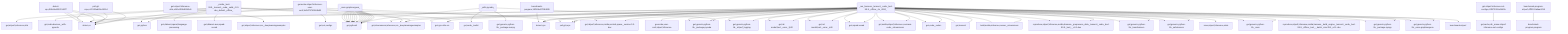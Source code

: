 graph TD
    app-mlperf-inference,d775cac873ee4231_(_nvidia,_bert-99.9,_tensorrt,_cuda,_valid,_r5.0-dev_default,_offline_) --> detect,os
    app-mlperf-inference,d775cac873ee4231_(_nvidia,_bert-99.9,_tensorrt,_cuda,_valid,_r5.0-dev_default,_offline_) --> get,sys-utils-cm
    app-mlperf-inference,d775cac873ee4231_(_nvidia,_bert-99.9,_tensorrt,_cuda,_valid,_r5.0-dev_default,_offline_) --> get,python
    app-mlperf-inference,d775cac873ee4231_(_nvidia,_bert-99.9,_tensorrt,_cuda,_valid,_r5.0-dev_default,_offline_) --> get,mlcommons,inference,src,_deeplearningexamples
    pull-git-repo,c23132ed65c4421d --> detect,os
    app-mlperf-inference,d775cac873ee4231_(_nvidia,_bert-99.9,_tensorrt,_cuda,_valid,_r5.0-dev_default,_offline_) --> pull,git,repo
    get-mlperf-inference-utils,e341e5f86d8342e5 --> get,mlperf,inference,src,_deeplearningexamples
    app-mlperf-inference,d775cac873ee4231_(_nvidia,_bert-99.9,_tensorrt,_cuda,_valid,_r5.0-dev_default,_offline_) --> get,mlperf,inference,utils
    get-cuda-devices,7a3ede4d3558427a_(_with-pycuda_) --> get,cuda,_toolkit
    get-cuda-devices,7a3ede4d3558427a_(_with-pycuda_) --> get,python3
    get-generic-python-lib,94b62a682bc44791_(_package.pycuda_) --> get,python3
    get-cuda-devices,7a3ede4d3558427a_(_with-pycuda_) --> get,generic-python-lib,_package.pycuda
    get-generic-python-lib,94b62a682bc44791_(_package.numpy_) --> get,python3
    get-cuda-devices,7a3ede4d3558427a_(_with-pycuda_) --> get,generic-python-lib,_package.numpy
    app-mlperf-inference,d775cac873ee4231_(_nvidia,_bert-99.9,_tensorrt,_cuda,_valid,_r5.0-dev_default,_offline_) --> get,cuda-devices,_with-pycuda
    app-mlperf-inference,d775cac873ee4231_(_nvidia,_bert-99.9,_tensorrt,_cuda,_valid,_r5.0-dev_default,_offline_) --> get,dataset,squad,language-processing
    app-mlperf-inference,d775cac873ee4231_(_nvidia,_bert-99.9,_tensorrt,_cuda,_valid,_r5.0-dev_default,_offline_) --> get,dataset-aux,squad-vocab
    app-mlperf-inference-nvidia,bc3b17fb430f4732_(_run_harness,_tensorrt,_cuda,_bert-99.9,_offline,_rtx_4090_) --> detect,os
    detect-cpu,586c8a43320142f7 --> detect,os
    app-mlperf-inference-nvidia,bc3b17fb430f4732_(_run_harness,_tensorrt,_cuda,_bert-99.9,_offline,_rtx_4090_) --> detect,cpu
    app-mlperf-inference-nvidia,bc3b17fb430f4732_(_run_harness,_tensorrt,_cuda,_bert-99.9,_offline,_rtx_4090_) --> get,sys-utils-cm
    app-mlperf-inference-nvidia,bc3b17fb430f4732_(_run_harness,_tensorrt,_cuda,_bert-99.9,_offline,_rtx_4090_) --> get,mlperf,inference,nvidia,scratch,space,_version.5.0-dev
    get-generic-python-lib,94b62a682bc44791_(_mlperf_logging_) --> get,python3
    app-mlperf-inference-nvidia,bc3b17fb430f4732_(_run_harness,_tensorrt,_cuda,_bert-99.9,_offline,_rtx_4090_) --> get,generic-python-lib,_mlperf_logging
    app-mlperf-inference-nvidia,bc3b17fb430f4732_(_run_harness,_tensorrt,_cuda,_bert-99.9,_offline,_rtx_4090_) --> get,ml-model,bert,_onnx,_fp32
    app-mlperf-inference-nvidia,bc3b17fb430f4732_(_run_harness,_tensorrt,_cuda,_bert-99.9,_offline,_rtx_4090_) --> get,ml-model,bert,_onnx,_int8
    app-mlperf-inference-nvidia,bc3b17fb430f4732_(_run_harness,_tensorrt,_cuda,_bert-99.9,_offline,_rtx_4090_) --> get,squad-vocab
    app-mlperf-inference-nvidia,bc3b17fb430f4732_(_run_harness,_tensorrt,_cuda,_bert-99.9,_offline,_rtx_4090_) --> get,mlcommons,inference,src,_deeplearningexamples
    app-mlperf-inference-nvidia,bc3b17fb430f4732_(_run_harness,_tensorrt,_cuda,_bert-99.9,_offline,_rtx_4090_) --> get,nvidia,mlperf,inference,common-code,_mlcommons
    pull-git-repo,c23132ed65c4421d --> detect,os
    app-mlperf-inference-nvidia,bc3b17fb430f4732_(_run_harness,_tensorrt,_cuda,_bert-99.9,_offline,_rtx_4090_) --> pull,git,repo
    generate-mlperf-inference-user-conf,3af4475745964b93 --> detect,os
    detect-cpu,586c8a43320142f7 --> detect,os
    generate-mlperf-inference-user-conf,3af4475745964b93 --> detect,cpu
    generate-mlperf-inference-user-conf,3af4475745964b93 --> get,python
    generate-mlperf-inference-user-conf,3af4475745964b93 --> get,mlcommons,inference,src,_deeplearningexamples
    get-mlperf-inference-sut-configs,c2fbf72009e2445b --> get,cache,dir,_name.mlperf-inference-sut-configs
    generate-mlperf-inference-user-conf,3af4475745964b93 --> get,sut,configs
    app-mlperf-inference-nvidia,bc3b17fb430f4732_(_run_harness,_tensorrt,_cuda,_bert-99.9,_offline,_rtx_4090_) --> generate,user-conf,mlperf,inference
    get-generic-python-lib,94b62a682bc44791_(_package.pycuda_) --> get,python3
    app-mlperf-inference-nvidia,bc3b17fb430f4732_(_run_harness,_tensorrt,_cuda,_bert-99.9,_offline,_rtx_4090_) --> get,generic-python-lib,_package.pycuda
    app-mlperf-inference-nvidia,bc3b17fb430f4732_(_run_harness,_tensorrt,_cuda,_bert-99.9,_offline,_rtx_4090_) --> get,cuda,_cudnn
    app-mlperf-inference-nvidia,bc3b17fb430f4732_(_run_harness,_tensorrt,_cuda,_bert-99.9,_offline,_rtx_4090_) --> get,tensorrt
    app-mlperf-inference-nvidia,bc3b17fb430f4732_(_run_harness,_tensorrt,_cuda,_bert-99.9,_offline,_rtx_4090_) --> build,nvidia,inference,server,_mlcommons
    app-mlperf-inference-nvidia,bc3b17fb430f4732_(_build_engine,_tensorrt,_cuda,_bert-99.9,_offline,_bert_,_batch_size.256,_v4.1-dev_) --> detect,os
    detect-cpu,586c8a43320142f7 --> detect,os
    app-mlperf-inference-nvidia,bc3b17fb430f4732_(_build_engine,_tensorrt,_cuda,_bert-99.9,_offline,_bert_,_batch_size.256,_v4.1-dev_) --> detect,cpu
    app-mlperf-inference-nvidia,bc3b17fb430f4732_(_build_engine,_tensorrt,_cuda,_bert-99.9,_offline,_bert_,_batch_size.256,_v4.1-dev_) --> get,sys-utils-cm
    app-mlperf-inference-nvidia,bc3b17fb430f4732_(_build_engine,_tensorrt,_cuda,_bert-99.9,_offline,_bert_,_batch_size.256,_v4.1-dev_) --> get,mlperf,inference,nvidia,scratch,space,_version.5.0-dev
    get-generic-python-lib,94b62a682bc44791_(_mlperf_logging_) --> get,python3
    app-mlperf-inference-nvidia,bc3b17fb430f4732_(_build_engine,_tensorrt,_cuda,_bert-99.9,_offline,_bert_,_batch_size.256,_v4.1-dev_) --> get,generic-python-lib,_mlperf_logging
    app-mlperf-inference-nvidia,bc3b17fb430f4732_(_build_engine,_tensorrt,_cuda,_bert-99.9,_offline,_bert_,_batch_size.256,_v4.1-dev_) --> get,ml-model,bert,_onnx,_fp32
    app-mlperf-inference-nvidia,bc3b17fb430f4732_(_build_engine,_tensorrt,_cuda,_bert-99.9,_offline,_bert_,_batch_size.256,_v4.1-dev_) --> get,ml-model,bert,_onnx,_int8
    app-mlperf-inference-nvidia,bc3b17fb430f4732_(_build_engine,_tensorrt,_cuda,_bert-99.9,_offline,_bert_,_batch_size.256,_v4.1-dev_) --> get,squad-vocab
    app-mlperf-inference-nvidia,bc3b17fb430f4732_(_build_engine,_tensorrt,_cuda,_bert-99.9,_offline,_bert_,_batch_size.256,_v4.1-dev_) --> get,mlcommons,inference,src,_deeplearningexamples
    app-mlperf-inference-nvidia,bc3b17fb430f4732_(_build_engine,_tensorrt,_cuda,_bert-99.9,_offline,_bert_,_batch_size.256,_v4.1-dev_) --> get,nvidia,mlperf,inference,common-code,_mlcommons
    pull-git-repo,c23132ed65c4421d --> detect,os
    app-mlperf-inference-nvidia,bc3b17fb430f4732_(_build_engine,_tensorrt,_cuda,_bert-99.9,_offline,_bert_,_batch_size.256,_v4.1-dev_) --> pull,git,repo
    get-generic-python-lib,94b62a682bc44791_(_package.pycuda_) --> get,python3
    app-mlperf-inference-nvidia,bc3b17fb430f4732_(_build_engine,_tensorrt,_cuda,_bert-99.9,_offline,_bert_,_batch_size.256,_v4.1-dev_) --> get,generic-python-lib,_package.pycuda
    app-mlperf-inference-nvidia,bc3b17fb430f4732_(_build_engine,_tensorrt,_cuda,_bert-99.9,_offline,_bert_,_batch_size.256,_v4.1-dev_) --> get,cuda,_cudnn
    app-mlperf-inference-nvidia,bc3b17fb430f4732_(_build_engine,_tensorrt,_cuda,_bert-99.9,_offline,_bert_,_batch_size.256,_v4.1-dev_) --> get,tensorrt
    app-mlperf-inference-nvidia,bc3b17fb430f4732_(_build_engine,_tensorrt,_cuda,_bert-99.9,_offline,_bert_,_batch_size.256,_v4.1-dev_) --> build,nvidia,inference,server,_mlcommons
    app-mlperf-inference-nvidia,bc3b17fb430f4732_(_build_engine,_tensorrt,_cuda,_bert-99.9,_offline,_bert_,_batch_size.256,_v4.1-dev_) --> reproduce,mlperf,inference,nvidia,harness,_preprocess_data,_tensorrt,_cuda,_bert-99.9,_bert_,_v4.1-dev
    get-generic-python-lib,94b62a682bc44791_(_transformers_) --> get,python3
    app-mlperf-inference-nvidia,bc3b17fb430f4732_(_build_engine,_tensorrt,_cuda,_bert-99.9,_offline,_bert_,_batch_size.256,_v4.1-dev_) --> get,generic-python-lib,_transformers
    get-generic-python-lib,94b62a682bc44791_(_safetensors_) --> get,python3
    app-mlperf-inference-nvidia,bc3b17fb430f4732_(_build_engine,_tensorrt,_cuda,_bert-99.9,_offline,_bert_,_batch_size.256,_v4.1-dev_) --> get,generic-python-lib,_safetensors
    get-generic-python-lib,94b62a682bc44791_(_onnx_) --> get,python3
    app-mlperf-inference-nvidia,bc3b17fb430f4732_(_build_engine,_tensorrt,_cuda,_bert-99.9,_offline,_bert_,_batch_size.256,_v4.1-dev_) --> get,generic-python-lib,_onnx
    get-generic-python-lib,94b62a682bc44791_(_package.sympy_) --> get,python3
    app-mlperf-inference-nvidia,bc3b17fb430f4732_(_build_engine,_tensorrt,_cuda,_bert-99.9,_offline,_bert_,_batch_size.256,_v4.1-dev_) --> get,generic-python-lib,_package.sympy
    get-generic-python-lib,94b62a682bc44791_(_onnx-graphsurgeon_) --> get,python3
    app-mlperf-inference-nvidia,bc3b17fb430f4732_(_build_engine,_tensorrt,_cuda,_bert-99.9,_offline,_bert_,_batch_size.256,_v4.1-dev_) --> get,generic-python-lib,_onnx-graphsurgeon
    app-mlperf-inference-nvidia,bc3b17fb430f4732_(_build_engine,_tensorrt,_cuda,_bert-99.9,_offline,_bert_,_batch_size.256,_v4.1-dev_) --> save,mlperf,inference,state
    app-mlperf-inference-nvidia,bc3b17fb430f4732_(_run_harness,_tensorrt,_cuda,_bert-99.9,_offline,_rtx_4090_) --> reproduce,mlperf,inference,nvidia,harness,_build_engine,_tensorrt,_cuda,_bert-99.9,_offline,_bert_,_batch_size.256,_v4.1-dev
    app-mlperf-inference-nvidia,bc3b17fb430f4732_(_run_harness,_tensorrt,_cuda,_bert-99.9,_offline,_rtx_4090_) --> reproduce,mlperf,inference,nvidia,harness,_preprocess_data,_tensorrt,_cuda,_bert-99.9,_bert_,_v4.1-dev
    get-generic-python-lib,94b62a682bc44791_(_transformers_) --> get,python3
    app-mlperf-inference-nvidia,bc3b17fb430f4732_(_run_harness,_tensorrt,_cuda,_bert-99.9,_offline,_rtx_4090_) --> get,generic-python-lib,_transformers
    get-generic-python-lib,94b62a682bc44791_(_safetensors_) --> get,python3
    app-mlperf-inference-nvidia,bc3b17fb430f4732_(_run_harness,_tensorrt,_cuda,_bert-99.9,_offline,_rtx_4090_) --> get,generic-python-lib,_safetensors
    get-generic-python-lib,94b62a682bc44791_(_onnx_) --> get,python3
    app-mlperf-inference-nvidia,bc3b17fb430f4732_(_run_harness,_tensorrt,_cuda,_bert-99.9,_offline,_rtx_4090_) --> get,generic-python-lib,_onnx
    get-generic-python-lib,94b62a682bc44791_(_package.sympy_) --> get,python3
    app-mlperf-inference-nvidia,bc3b17fb430f4732_(_run_harness,_tensorrt,_cuda,_bert-99.9,_offline,_rtx_4090_) --> get,generic-python-lib,_package.sympy
    get-generic-python-lib,94b62a682bc44791_(_onnx-graphsurgeon_) --> get,python3
    app-mlperf-inference-nvidia,bc3b17fb430f4732_(_run_harness,_tensorrt,_cuda,_bert-99.9,_offline,_rtx_4090_) --> get,generic-python-lib,_onnx-graphsurgeon
    detect-cpu,586c8a43320142f7 --> detect,os
    benchmark-program,19f369ef47084895 --> detect,cpu
    benchmark-program-mlperf,cfff0132a8aa4018 --> benchmark-program,program
    app-mlperf-inference-nvidia,bc3b17fb430f4732_(_run_harness,_tensorrt,_cuda,_bert-99.9,_offline,_rtx_4090_) --> benchmark-mlperf